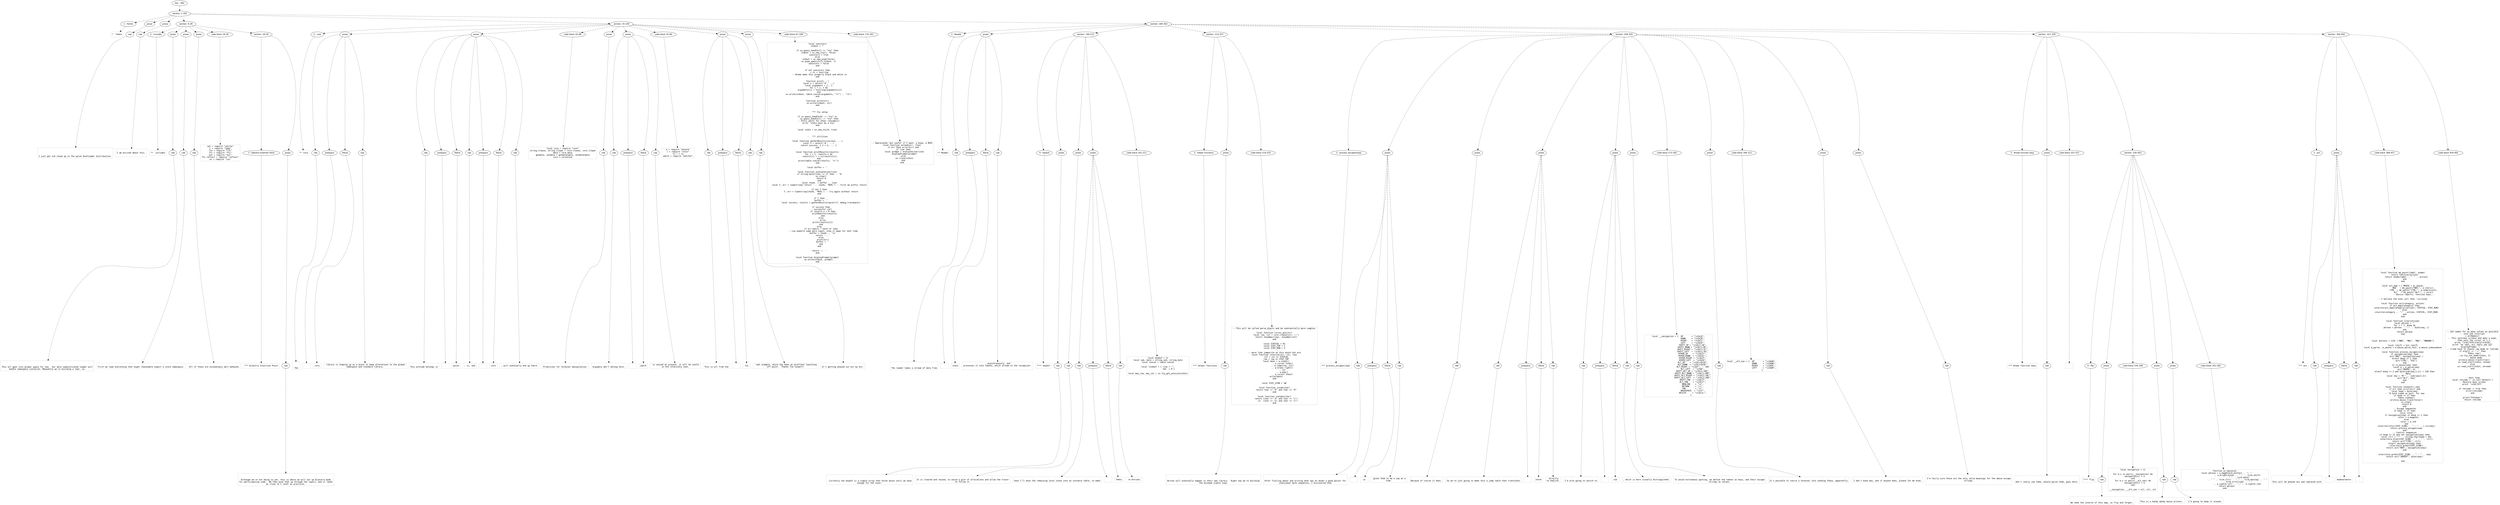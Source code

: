 digraph lpegNode {

node [fontname=Helvetica]
edge [style=dashed]

doc_0 [label="doc - 492"]


doc_0 -> { section_1}
{rank=same; section_1}

section_1 [label="section: 1-183"]


// END RANK doc_0

section_1 -> { header_2 prose_3 prose_4 section_5 section_6 section_7}
{rank=same; header_2 prose_3 prose_4 section_5 section_6 section_7}

header_2 [label="1 : Femto"]

prose_3 [label="prose"]

prose_4 [label="prose"]

section_5 [label="section: 9-28"]

section_6 [label="section: 35-183"]

section_7 [label="section: 184-363"]


// END RANK section_1

header_2 -> leaf_8
leaf_8  [color=Gray,shape=rectangle,fontname=Inconsolata,label="*  Femto"]
// END RANK header_2

prose_3 -> { raw_9}
{rank=same; raw_9}

raw_9 [label="raw"]


// END RANK prose_3

raw_9 -> leaf_10
leaf_10  [color=Gray,shape=rectangle,fontname=Inconsolata,label="


I just got orb stood up in the pylon bootloader distribution.
"]
// END RANK raw_9

prose_4 -> { raw_11}
{rank=same; raw_11}

raw_11 [label="raw"]


// END RANK prose_4

raw_11 -> leaf_12
leaf_12  [color=Gray,shape=rectangle,fontname=Inconsolata,label="
I am excited about this.

"]
// END RANK raw_11

section_5 -> { header_13 prose_14 prose_15 prose_16 codeblock_17 section_18}
{rank=same; header_13 prose_14 prose_15 prose_16 codeblock_17 section_18}

header_13 [label="2 : includes"]

prose_14 [label="prose"]

prose_15 [label="prose"]

prose_16 [label="prose"]

codeblock_17 [label="code block 18-26"]

section_18 [label="section: 29-34"]


// END RANK section_5

header_13 -> leaf_19
leaf_19  [color=Gray,shape=rectangle,fontname=Inconsolata,label="**  includes"]
// END RANK header_13

prose_14 -> { raw_20}
{rank=same; raw_20}

raw_20 [label="raw"]


// END RANK prose_14

raw_20 -> leaf_21
leaf_21  [color=Gray,shape=rectangle,fontname=Inconsolata,label="

This all goes into global space for now.  Our more sophisticated loader will
handle namespace isolation. Meanwhile we're building a repl, so.
"]
// END RANK raw_20

prose_15 -> { raw_22}
{rank=same; raw_22}

raw_22 [label="raw"]


// END RANK prose_15

raw_22 -> leaf_23
leaf_23  [color=Gray,shape=rectangle,fontname=Inconsolata,label="
First we load everything that might reasonable expect a stock namespace.
"]
// END RANK raw_22

prose_16 -> { raw_24}
{rank=same; raw_24}

raw_24 [label="raw"]


// END RANK prose_16

raw_24 -> leaf_25
leaf_25  [color=Gray,shape=rectangle,fontname=Inconsolata,label="
All of these are exceedingly well-behaved.
"]
// END RANK raw_24

codeblock_17 -> leaf_26
leaf_26  [color=Gray,shape=rectangle,fontname=Inconsolata,label="sql = require \"sqlite\"
L = require \"lpeg\"
lfs = require \"lfs\"
ffi = require \"ffi\"
bit = require \"bit\"
ffi.reflect = require \"reflect\"
uv = require \"luv\""]
// END RANK codeblock_17

section_18 -> { header_27 prose_28}
{rank=same; header_27 prose_28}

header_27 [label="3 : Djikstra Insertion Point"]

prose_28 [label="prose"]


// END RANK section_18

header_27 -> leaf_29
leaf_29  [color=Gray,shape=rectangle,fontname=Inconsolata,label="*** Djikstra Insertion Point"]
// END RANK header_27

prose_28 -> { raw_30}
{rank=same; raw_30}

raw_30 [label="raw"]


// END RANK prose_28

raw_30 -> leaf_31
leaf_31  [color=Gray,shape=rectangle,fontname=Inconsolata,label="

Although we're not doing so yet, this is where we will set up Djikstra mode
for participating code.  We then push that up through the layers, and it lands
as close to C level as practical.
"]
// END RANK raw_30

section_6 -> { header_32 prose_33 prose_34 codeblock_35 prose_36 prose_37 codeblock_38 prose_39 prose_40 codeblock_41 codeblock_42}
{rank=same; header_32 prose_33 prose_34 codeblock_35 prose_36 prose_37 codeblock_38 prose_39 prose_40 codeblock_41 codeblock_42}

header_32 [label="2 : core"]

prose_33 [label="prose"]

prose_34 [label="prose"]

codeblock_35 [label="code block 42-48"]

prose_36 [label="prose"]

prose_37 [label="prose"]

codeblock_38 [label="code block 55-60"]

prose_39 [label="prose"]

prose_40 [label="prose"]

codeblock_41 [label="code block 67-168"]

codeblock_42 [label="code block 170-181"]


// END RANK section_6

header_32 -> leaf_43
leaf_43  [color=Gray,shape=rectangle,fontname=Inconsolata,label="** core"]
// END RANK header_32

prose_33 -> { raw_44 prespace_45 literal_46 raw_47}
{rank=same; raw_44 prespace_45 literal_46 raw_47}

raw_44 [label="raw"]

prespace_45 [label="prespace"]

literal_46 [label="literal"]

raw_47 [label="raw"]


// END RANK prose_33

raw_44 -> leaf_48
leaf_48  [color=Gray,shape=rectangle,fontname=Inconsolata,label="

The"]
// END RANK raw_44

prespace_45 -> leaf_49
leaf_49  [color=Gray,shape=rectangle,fontname=Inconsolata,label=" "]
// END RANK prespace_45

literal_46 -> leaf_50
leaf_50  [color=Gray,shape=rectangle,fontname=Inconsolata,label="core"]
// END RANK literal_46

raw_47 -> leaf_51
leaf_51  [color=Gray,shape=rectangle,fontname=Inconsolata,label=" library is shaping up as a place to keep alterations to the global
namespace and standard library.
"]
// END RANK raw_47

prose_34 -> { raw_52 prespace_53 literal_54 raw_55 prespace_56 literal_57 raw_58}
{rank=same; raw_52 prespace_53 literal_54 raw_55 prespace_56 literal_57 raw_58}

raw_52 [label="raw"]

prespace_53 [label="prespace"]

literal_54 [label="literal"]

raw_55 [label="raw"]

prespace_56 [label="prespace"]

literal_57 [label="literal"]

raw_58 [label="raw"]


// END RANK prose_34

raw_52 -> leaf_59
leaf_59  [color=Gray,shape=rectangle,fontname=Inconsolata,label="
This prelude belongs in"]
// END RANK raw_52

prespace_53 -> leaf_60
leaf_60  [color=Gray,shape=rectangle,fontname=Inconsolata,label=" "]
// END RANK prespace_53

literal_54 -> leaf_61
leaf_61  [color=Gray,shape=rectangle,fontname=Inconsolata,label="pylon"]
// END RANK literal_54

raw_55 -> leaf_62
leaf_62  [color=Gray,shape=rectangle,fontname=Inconsolata,label="; it, and"]
// END RANK raw_55

prespace_56 -> leaf_63
leaf_63  [color=Gray,shape=rectangle,fontname=Inconsolata,label=" "]
// END RANK prespace_56

literal_57 -> leaf_64
leaf_64  [color=Gray,shape=rectangle,fontname=Inconsolata,label="core"]
// END RANK literal_57

raw_58 -> leaf_65
leaf_65  [color=Gray,shape=rectangle,fontname=Inconsolata,label=", will eventually end up there.
"]
// END RANK raw_58

codeblock_35 -> leaf_66
leaf_66  [color=Gray,shape=rectangle,fontname=Inconsolata,label="local core = require \"core\"
string.cleave, string.litpat = core.cleave, core.litpat
meta = core.meta
getmeta, setmeta = getmetatable, setmetatable
coro = coroutine"]
// END RANK codeblock_35

prose_36 -> { raw_67}
{rank=same; raw_67}

raw_67 [label="raw"]


// END RANK prose_36

raw_67 -> leaf_68
leaf_68  [color=Gray,shape=rectangle,fontname=Inconsolata,label="
Primitives for terminal manipulation.
"]
// END RANK raw_67

prose_37 -> { raw_69 prespace_70 literal_71 raw_72}
{rank=same; raw_69 prespace_70 literal_71 raw_72}

raw_69 [label="raw"]

prespace_70 [label="prespace"]

literal_71 [label="literal"]

raw_72 [label="raw"]


// END RANK prose_37

raw_69 -> leaf_73
leaf_73  [color=Gray,shape=rectangle,fontname=Inconsolata,label="
Arguably don't belong here."]
// END RANK raw_69

prespace_70 -> leaf_74
leaf_74  [color=Gray,shape=rectangle,fontname=Inconsolata,label=" "]
// END RANK prespace_70

literal_71 -> leaf_75
leaf_75  [color=Gray,shape=rectangle,fontname=Inconsolata,label="watch"]
// END RANK literal_71

raw_72 -> leaf_76
leaf_76  [color=Gray,shape=rectangle,fontname=Inconsolata,label=" is unused at present, it will be useful
in Orb relatively soon.
"]
// END RANK raw_72

codeblock_38 -> leaf_77
leaf_77  [color=Gray,shape=rectangle,fontname=Inconsolata,label="a = require \"anterm\"
c = require \"color\"
ts = c.ts
watch = require \"watcher\""]
// END RANK codeblock_38

prose_39 -> { raw_78 prespace_79 literal_80 raw_81}
{rank=same; raw_78 prespace_79 literal_80 raw_81}

raw_78 [label="raw"]

prespace_79 [label="prespace"]

literal_80 [label="literal"]

raw_81 [label="raw"]


// END RANK prose_39

raw_78 -> leaf_82
leaf_82  [color=Gray,shape=rectangle,fontname=Inconsolata,label="
This is all from the"]
// END RANK raw_78

prespace_79 -> leaf_83
leaf_83  [color=Gray,shape=rectangle,fontname=Inconsolata,label=" "]
// END RANK prespace_79

literal_80 -> leaf_84
leaf_84  [color=Gray,shape=rectangle,fontname=Inconsolata,label="luv"]
// END RANK literal_80

raw_81 -> leaf_85
leaf_85  [color=Gray,shape=rectangle,fontname=Inconsolata,label=" repl example, which has been an excellent launching
off point.  Thanks Tim Caswell!
"]
// END RANK raw_81

prose_40 -> { raw_86}
{rank=same; raw_86}

raw_86 [label="raw"]


// END RANK prose_40

raw_86 -> leaf_87
leaf_87  [color=Gray,shape=rectangle,fontname=Inconsolata,label="
It's getting phased out bit by bit.
"]
// END RANK raw_86

codeblock_41 -> leaf_88
leaf_88  [color=Gray,shape=rectangle,fontname=Inconsolata,label="local usecolors
stdout = \"\"

if uv.guess_handle(1) == \"tty\" then
  stdout = uv.new_tty(1, false)
  usecolors = true
else
  stdout = uv.new_pipe(false)
  uv.pipe_open(utils.stdout, 1)
  usecolors = false
end

if not usecolors then
   c.ts = tostring
   -- #todo make this properly black and white ts
end

function print(...)
  local n = select('#', ...)
  local arguments = {...}
  for i = 1, n do
    arguments[i] = tostring(arguments[i])
  end
  uv.write(stdout, table.concat(arguments, \"\\t\") .. \"\\n\")
end

function write(str)
   uv.write(stdout, str)
end


--  *** tty setup

if uv.guess_handle(0) ~= \"tty\" or
   uv.guess_handle(1) ~= \"tty\" then
  -- Entry point for other consumers!
  error \"stdio must be a tty\"
end

local stdin = uv.new_tty(0, true)


--  *** utilities

local function gatherResults(success, ...)
  local n = select('#', ...)
  return success, { n = n, ... }
end

local function printResults(results)
  for i = 1, results.n do
    results[i] = c.ts(results[i])
  end
  print(table.concat(results, '\\t'))
end

local buffer = ''

local function evaluateLine(line)
   if string.byte(line) == 17 then -- ^Q
      uv.stop()
      return 0
   end
   local chunk  = buffer .. line
   local f, err = loadstring('return ' .. chunk, 'REPL') -- first we prefix return

   if not f then
      f, err = loadstring(chunk, 'REPL') -- try again without return
   end

   if f then
      buffer = ''
      local success, results = gatherResults(xpcall(f, debug.traceback))

      if success then
      -- successful call
         if results.n > 0 then
            printResults(results)
         end
      else
      -- error
         print(results[1])
      end
   else
      if err:match \"'<eof>'$\" then
         -- Lua expects some more input; stow it away for next time
         buffer = chunk .. '\\n'
         return '...'
      else
         print(err)
         buffer = ''
      end
   end

   return '👉  '
end

local function displayPrompt(prompt)
  uv.write(stdout, prompt)
end"]
// END RANK codeblock_41

codeblock_42 -> leaf_89
leaf_89  [color=Gray,shape=rectangle,fontname=Inconsolata,label="-- Deprecated, but useful if I want, y'know, a REPL
local function onread(err, line)
  if err then error(err) end
  if line then
    local prompt = evaluateLine(line)
    displayPrompt(prompt)
  else
    uv.close(stdin)
  end
end"]
// END RANK codeblock_42

section_7 -> { header_90 prose_91 section_92 section_93 section_94 section_95 section_96}
{rank=same; header_90 prose_91 section_92 section_93 section_94 section_95 section_96}

header_90 [label="2 : Reader"]

prose_91 [label="prose"]

section_92 [label="section: 190-213"]

section_93 [label="section: 214-257"]

section_94 [label="section: 258-320"]

section_95 [label="section: 321-329"]

section_96 [label="section: 364-492"]


// END RANK section_7

header_90 -> leaf_97
leaf_97  [color=Gray,shape=rectangle,fontname=Inconsolata,label="** Reader"]
// END RANK header_90

prose_91 -> { raw_98 prespace_99 literal_100 raw_101}
{rank=same; raw_98 prespace_99 literal_100 raw_101}

raw_98 [label="raw"]

prespace_99 [label="prespace"]

literal_100 [label="literal"]

raw_101 [label="raw"]


// END RANK prose_91

raw_98 -> leaf_102
leaf_102  [color=Gray,shape=rectangle,fontname=Inconsolata,label="

The reader takes a stream of data from"]
// END RANK raw_98

prespace_99 -> leaf_103
leaf_103  [color=Gray,shape=rectangle,fontname=Inconsolata,label=" "]
// END RANK prespace_99

literal_100 -> leaf_104
leaf_104  [color=Gray,shape=rectangle,fontname=Inconsolata,label="stdin"]
// END RANK literal_100

raw_101 -> leaf_105
leaf_105  [color=Gray,shape=rectangle,fontname=Inconsolata,label=", asynchronously, and
processes it into tokens, which stream to the recognizer.

"]
// END RANK raw_101

section_92 -> { header_106 prose_107 prose_108 prose_109 codeblock_110}
{rank=same; header_106 prose_107 prose_108 prose_109 codeblock_110}

header_106 [label="4 : keybuf"]

prose_107 [label="prose"]

prose_108 [label="prose"]

prose_109 [label="prose"]

codeblock_110 [label="code block 201-211"]


// END RANK section_92

header_106 -> leaf_111
leaf_111  [color=Gray,shape=rectangle,fontname=Inconsolata,label="**** keybuf"]
// END RANK header_106

prose_107 -> { raw_112}
{rank=same; raw_112}

raw_112 [label="raw"]


// END RANK prose_107

raw_112 -> leaf_113
leaf_113  [color=Gray,shape=rectangle,fontname=Inconsolata,label="

 Currently the keybuf is a simple array that holds bytes until we have
enough for the lexer.
"]
// END RANK raw_112

prose_108 -> { raw_114}
{rank=same; raw_114}

raw_114 [label="raw"]


// END RANK prose_108

raw_114 -> leaf_115
leaf_115  [color=Gray,shape=rectangle,fontname=Inconsolata,label="
It is cleared and reused, to avoid a glut of allocations and allow the tracer
to follow it.
"]
// END RANK raw_114

prose_109 -> { raw_116 prespace_117 literal_118 raw_119}
{rank=same; raw_116 prespace_117 literal_118 raw_119}

raw_116 [label="raw"]

prespace_117 [label="prespace"]

literal_118 [label="literal"]

raw_119 [label="raw"]


// END RANK prose_109

raw_116 -> leaf_120
leaf_120  [color=Gray,shape=rectangle,fontname=Inconsolata,label="
Soon I'll move the remaining local state into an instance table, to make"]
// END RANK raw_116

prespace_117 -> leaf_121
leaf_121  [color=Gray,shape=rectangle,fontname=Inconsolata,label=""]
// END RANK prespace_117

literal_118 -> leaf_122
leaf_122  [color=Gray,shape=rectangle,fontname=Inconsolata,label="femto"]
// END RANK literal_118

raw_119 -> leaf_123
leaf_123  [color=Gray,shape=rectangle,fontname=Inconsolata,label=" re-entrant.
"]
// END RANK raw_119

codeblock_110 -> leaf_124
leaf_124  [color=Gray,shape=rectangle,fontname=Inconsolata,label="local keybuf = {}
local sub, byte = string.sub, string.byte
local concat = table.concat

local linebuf = { line = \"\",
                  ndx  = 0 }

local max_row, mac_col = uv.tty_get_winsize(stdin)
"]
// END RANK codeblock_110

section_93 -> { header_125 prose_126 codeblock_127}
{rank=same; header_125 prose_126 codeblock_127}

header_125 [label="3 : helper functions"]

prose_126 [label="prose"]

codeblock_127 [label="code block 219-255"]


// END RANK section_93

header_125 -> leaf_128
leaf_128  [color=Gray,shape=rectangle,fontname=Inconsolata,label="*** helper functions"]
// END RANK header_125

prose_126 -> { raw_129}
{rank=same; raw_129}

raw_129 [label="raw"]


// END RANK prose_126

raw_129 -> leaf_130
leaf_130  [color=Gray,shape=rectangle,fontname=Inconsolata,label="

Writes will eventually happen in their own library.  Right now we're building
the minimum viable loop.
"]
// END RANK raw_129

codeblock_127 -> leaf_131
leaf_131  [color=Gray,shape=rectangle,fontname=Inconsolata,label="-- This will be called parse_digits and be substantially more complex.
--
local function cursor_pos(str)
   local row, col = core.cleave(str, \";\")
   return tonumber(row), tonumber(col)
end

local STATCOL = 81
local STAT_TOP = 1
local STAT_RUN = 2

-- more like jumpwrite at this point but w/e
local function colwrite(str, col, row)
   col = col or STATCOL
   row = row or STAT_TOP
   local dash = a.stash()
             .. a.cursor.hide()
             .. a.jump(row, col)
             .. a.erase.right()
             .. str
             .. a.pop()
             .. a.cursor.show()
   write(dash)
end

local STAT_ICON = \"◉\"

local function isnum(char)
   return char >= \"0\" and char <= \"9\"
end

local function isalpha(char)
   return (char >= \"A\" and char <= \"z\")
      or  (char >= \"a\" and char <= \"z\")
end"]
// END RANK codeblock_127

section_94 -> { header_132 prose_133 prose_134 prose_135 prose_136 prose_137 codeblock_138 prose_139 codeblock_140 prose_141 prose_142}
{rank=same; header_132 prose_133 prose_134 prose_135 prose_136 prose_137 codeblock_138 prose_139 codeblock_140 prose_141 prose_142}

header_132 [label="3 : process_escapes(seq)"]

prose_133 [label="prose"]

prose_134 [label="prose"]

prose_135 [label="prose"]

prose_136 [label="prose"]

prose_137 [label="prose"]

codeblock_138 [label="code block 273-302"]

prose_139 [label="prose"]

codeblock_140 [label="code block 306-312"]

prose_141 [label="prose"]

prose_142 [label="prose"]


// END RANK section_94

header_132 -> leaf_143
leaf_143  [color=Gray,shape=rectangle,fontname=Inconsolata,label="*** process_escapes(seq)"]
// END RANK header_132

prose_133 -> { raw_144 prespace_145 literal_146 raw_147}
{rank=same; raw_144 prespace_145 literal_146 raw_147}

raw_144 [label="raw"]

prespace_145 [label="prespace"]

literal_146 [label="literal"]

raw_147 [label="raw"]


// END RANK prose_133

raw_144 -> leaf_148
leaf_148  [color=Gray,shape=rectangle,fontname=Inconsolata,label="

After flailing about and writing what was no doubt a good parser for
individual byte sequences, I discovered that"]
// END RANK raw_144

prespace_145 -> leaf_149
leaf_149  [color=Gray,shape=rectangle,fontname=Inconsolata,label=" "]
// END RANK prespace_145

literal_146 -> leaf_150
leaf_150  [color=Gray,shape=rectangle,fontname=Inconsolata,label="uv"]
// END RANK literal_146

raw_147 -> leaf_151
leaf_151  [color=Gray,shape=rectangle,fontname=Inconsolata,label=" gives them to me a seq at a
time.
"]
// END RANK raw_147

prose_134 -> { raw_152}
{rank=same; raw_152}

raw_152 [label="raw"]


// END RANK prose_134

raw_152 -> leaf_153
leaf_153  [color=Gray,shape=rectangle,fontname=Inconsolata,label="
Because of course it does.
"]
// END RANK raw_152

prose_135 -> { raw_154 prespace_155 literal_156 raw_157}
{rank=same; raw_154 prespace_155 literal_156 raw_157}

raw_154 [label="raw"]

prespace_155 [label="prespace"]

literal_156 [label="literal"]

raw_157 [label="raw"]


// END RANK prose_135

raw_154 -> leaf_158
leaf_158  [color=Gray,shape=rectangle,fontname=Inconsolata,label="
So we're just going to make this a jump table that translates"]
// END RANK raw_154

prespace_155 -> leaf_159
leaf_159  [color=Gray,shape=rectangle,fontname=Inconsolata,label=" "]
// END RANK prespace_155

literal_156 -> leaf_160
leaf_160  [color=Gray,shape=rectangle,fontname=Inconsolata,label="xterm"]
// END RANK literal_156

raw_157 -> leaf_161
leaf_161  [color=Gray,shape=rectangle,fontname=Inconsolata,label=" directly
to english.
"]
// END RANK raw_157

prose_136 -> { raw_162 prespace_163 literal_164 raw_165}
{rank=same; raw_162 prespace_163 literal_164 raw_165}

raw_162 [label="raw"]

prespace_163 [label="prespace"]

literal_164 [label="literal"]

raw_165 [label="raw"]


// END RANK prose_136

raw_162 -> leaf_166
leaf_166  [color=Gray,shape=rectangle,fontname=Inconsolata,label="
I'm also going to switch to"]
// END RANK raw_162

prespace_163 -> leaf_167
leaf_167  [color=Gray,shape=rectangle,fontname=Inconsolata,label=" "]
// END RANK prespace_163

literal_164 -> leaf_168
leaf_168  [color=Gray,shape=rectangle,fontname=Inconsolata,label="x1b"]
// END RANK literal_164

raw_165 -> leaf_169
leaf_169  [color=Gray,shape=rectangle,fontname=Inconsolata,label=", which is more visually distinguished.
"]
// END RANK raw_165

prose_137 -> { raw_170}
{rank=same; raw_170}

raw_170 [label="raw"]


// END RANK prose_137

raw_170 -> leaf_171
leaf_171  [color=Gray,shape=rectangle,fontname=Inconsolata,label="
To avoid extraneous quoting, we define the tokens as keys, and their escape
strings as values."]
// END RANK raw_170

codeblock_138 -> leaf_172
leaf_172  [color=Gray,shape=rectangle,fontname=Inconsolata,label="local __navigation = {  UP       = \"\\x1b[A\",
                        DOWN     = \"\\x1b[B\",
                        RIGHT    = \"\\x1b[C\",
                        LEFT     = \"\\x1b[D\",
                        SHIFT_UP = \"\\x1b[1;2A\",
                        SHIFT_DOWN = \"\\x1b[1;2B\",
                        SHIFT_RIGHT = \"\\x1b[1;2C\",
                        SHIFT_LEFT  = \"\\x1b[1;2D\",
                        HYPER_UP    = \"\\x1b[5~\",
                        HYPER_DOWN  = \"\\x1b[6~\",
                        HYPER_RIGHT = \"\\x1b[F\",
                        HYPER_LEFT  = \"\\x1b[H\",
                        ALT_UP    = \"\\x1b\\x1b[A\",
                        ALT_DOWN  = \"\\x1b\\x1b[B\",
                        ALT_RIGHT = \"\\x1bf\", -- heh
                        ALT_LEFT  = \"\\x1bb\",
                        SHIFT_ALT_UP = \"\\x1b[1;10A\",
                        SHIFT_ALT_DOWN = \"\\x1b[1;10B\",
                        SHIFT_ALT_RIGHT = \"\\x1b[1;10C\",
                        SHIFT_ALT_LEFT  = \"\\x1b[1;10D\",
                        SHIFT_TAB  = \"\\x1b[Z\",
                        ALT_TAB    = \"\\x1b\\t\",
                        NEWLINE    = \"\\n\",
                        RETURN     = \"\\r\",
                        TAB        = \"\\t\",
                        BACKSPACE  = \"\\127\",
                        DELETE     = \"\\x1b[3~\",
                     }"]
// END RANK codeblock_138

prose_139 -> { raw_173}
{rank=same; raw_173}

raw_173 [label="raw"]


// END RANK prose_139

raw_173 -> leaf_174
leaf_174  [color=Gray,shape=rectangle,fontname=Inconsolata,label="
It's possible to coerce a terminal into sending these, apparently:
"]
// END RANK raw_173

codeblock_140 -> leaf_175
leaf_175  [color=Gray,shape=rectangle,fontname=Inconsolata,label="local __alt_nav = {  UP       = \"\\x1bOA\",
                     DOWN     = \"\\x1bOB\",
                     RIGHT    = \"\\x1bOC\",
                     LEFT     = \"\\x1bOD\",
                  }"]
// END RANK codeblock_140

prose_141 -> { raw_176}
{rank=same; raw_176}

raw_176 [label="raw"]


// END RANK prose_141

raw_176 -> leaf_177
leaf_177  [color=Gray,shape=rectangle,fontname=Inconsolata,label="
I don't know why, and if anyone does, please let me know.
"]
// END RANK raw_176

prose_142 -> { raw_178}
{rank=same; raw_178}

raw_178 [label="raw"]


// END RANK prose_142

raw_178 -> leaf_179
leaf_179  [color=Gray,shape=rectangle,fontname=Inconsolata,label="
I'm fairly sure those are the only valid meanings for the above escape
strings.

"]
// END RANK raw_178

section_95 -> { header_180 prose_181 codeblock_182 section_183}
{rank=same; header_180 prose_181 codeblock_182 section_183}

header_180 [label="3 : #todo function keys"]

prose_181 [label="prose"]

codeblock_182 [label="code block 325-327"]

section_183 [label="section: 330-363"]


// END RANK section_95

header_180 -> leaf_184
leaf_184  [color=Gray,shape=rectangle,fontname=Inconsolata,label="*** #todo function keys"]
// END RANK header_180

prose_181 -> { raw_185}
{rank=same; raw_185}

raw_185 [label="raw"]


// END RANK prose_181

raw_185 -> leaf_186
leaf_186  [color=Gray,shape=rectangle,fontname=Inconsolata,label="

Don't really use them, should parse them, goes here:
"]
// END RANK raw_185

codeblock_182 -> leaf_187
leaf_187  [color=Gray,shape=rectangle,fontname=Inconsolata,label=""]
// END RANK codeblock_182

section_183 -> { header_188 prose_189 codeblock_190 prose_191 prose_192 codeblock_193}
{rank=same; header_188 prose_189 codeblock_190 prose_191 prose_192 codeblock_193}

header_188 [label="4 : flip"]

prose_189 [label="prose"]

codeblock_190 [label="code block 334-346"]

prose_191 [label="prose"]

prose_192 [label="prose"]

codeblock_193 [label="code block 352-362"]


// END RANK section_183

header_188 -> leaf_194
leaf_194  [color=Gray,shape=rectangle,fontname=Inconsolata,label="**** flip"]
// END RANK header_188

prose_189 -> { raw_195}
{rank=same; raw_195}

raw_195 [label="raw"]


// END RANK prose_189

raw_195 -> leaf_196
leaf_196  [color=Gray,shape=rectangle,fontname=Inconsolata,label="

We need the inverse of this map, so flip and forget:
"]
// END RANK raw_195

codeblock_190 -> leaf_197
leaf_197  [color=Gray,shape=rectangle,fontname=Inconsolata,label="local navigation = {}

for k,v in pairs(__navigation) do
   navigation[v] = k
end
for k,v in pairs(__alt_nav) do
   navigation[v] = k
end

__navigation, __alt_nav = nil, nil, nil
"]
// END RANK codeblock_190

prose_191 -> { raw_198}
{rank=same; raw_198}

raw_198 [label="raw"]


// END RANK prose_191

raw_198 -> leaf_199
leaf_199  [color=Gray,shape=rectangle,fontname=Inconsolata,label="
This is a handy dandy mouse printer.
"]
// END RANK raw_198

prose_192 -> { raw_200}
{rank=same; raw_200}

raw_200 [label="raw"]


// END RANK prose_192

raw_200 -> leaf_201
leaf_201  [color=Gray,shape=rectangle,fontname=Inconsolata,label="
I'm going to keep it around.
"]
// END RANK raw_200

codeblock_193 -> leaf_202
leaf_202  [color=Gray,shape=rectangle,fontname=Inconsolata,label="function pr_mouse(m)
   local phrase = a.magenta(m.button) .. \": \"
                     .. a.bright(kind) .. \" \" .. ts(m.shift)
                     .. \" \" .. ts(m.meta)
                     .. \" \" .. ts(m.ctrl) .. \" \" .. ts(m.moving) .. \" \"
                     .. ts(m.scrolling) .. \" \"
                     .. a.cyan(m.col) .. \",\" .. a.cyan(m.row)
   return phrase
end"]
// END RANK codeblock_193

section_96 -> { header_203 prose_204 codeblock_205 codeblock_206}
{rank=same; header_203 prose_204 codeblock_205 codeblock_206}

header_203 [label="3 : act"]

prose_204 [label="prose"]

codeblock_205 [label="code block 368-457"]

codeblock_206 [label="code block 459-492"]


// END RANK section_96

header_203 -> leaf_207
leaf_207  [color=Gray,shape=rectangle,fontname=Inconsolata,label="*** act"]
// END RANK header_203

prose_204 -> { raw_208 prespace_209 literal_210 raw_211}
{rank=same; raw_208 prespace_209 literal_210 raw_211}

raw_208 [label="raw"]

prespace_209 [label="prespace"]

literal_210 [label="literal"]

raw_211 [label="raw"]


// END RANK prose_204

raw_208 -> leaf_212
leaf_212  [color=Gray,shape=rectangle,fontname=Inconsolata,label="

This will be phased out and replaced with"]
// END RANK raw_208

prespace_209 -> leaf_213
leaf_213  [color=Gray,shape=rectangle,fontname=Inconsolata,label=" "]
// END RANK prespace_209

literal_210 -> leaf_214
leaf_214  [color=Gray,shape=rectangle,fontname=Inconsolata,label="modeselektor"]
// END RANK literal_210

raw_211 -> leaf_215
leaf_215  [color=Gray,shape=rectangle,fontname=Inconsolata,label=".
"]
// END RANK raw_211

codeblock_205 -> leaf_216
leaf_216  [color=Gray,shape=rectangle,fontname=Inconsolata,label="
local function mk_paint(label, shade)
   return function(action)
      return shade(label .. \" \" .. action)
   end
end

local act_map = { MOUSE = pr_mouse,
                  NAV   = mk_paint(\"NAV:\", a.italic),
                  CTRL  = mk_paint(\"CTRL:\", a.underscore),
                  ALT   = mk_paint(\"ALT:\", c.coro)}
                  -- Device reports, function keys...

-- I believe the kids call that 'currying'

local function act(category, action)
   if act_map[category] then
      colwrite(act_map[category](action), STATCOL, STAT_RUN)
   else
      colwrite(category .. \":\" ..action, STATCOL, STAT_RUN)
   end
end

local function litprint(seq)
   local phrase = \"\"
   for i = 1, #seq do
      phrase = phrase .. \":\" .. byte(seq, i)
   end
   return phrase
end


local buttons = {[0] =\"MB0\", \"MB1\", \"MB2\", \"MBNONE\"}

local rshift = bit.rshift
local m_parse, is_mouse = a.mouse.parse_fast, a.mouse.ismousemove

local function process_escapes(seq)
   if navigation[seq] then
      act(\"NAV\", navigation[seq] )
   elseif #seq == 1 then
      act(\"CTRL\", \"ESC\")
   end
   if is_mouse(seq) then
      local m = m_parse(seq)
      act(\"MOUSE\", m)
   elseif #seq == 2 and byte(sub(seq,2,2)) < 128 then
      -- Meta
      local key = \"M-\" .. sub(seq(2,2))
      act(\"ALT\", key)
   end
end

local function onseq(err,seq)
   if err then error(err) end
   local head = byte(seq)
   -- ^Q hard coded as quit, for now
   if head == 17 then
      femto.cooked()
      write(a.mouse.track(false))
      uv.stop()
      return 0
   end
   -- Escape sequences
   if head == 27 then
      local color
      if navigation[seq] or #seq == 1 then
         color = a.magenta
      else
         color = a.red
      end
      colwrite(color(STAT_ICON) .. \" : \" .. c.ts(seq))
      return process_escapes(seq)
   end
   -- Control sequences
   if head <= 31 and not navigation[seq] then
      local ctrl = \"^\" .. string.char(head + 64)
      colwrite(a.blue(STAT_ICON) .. \" : \" .. ctrl)
      return act(\"CTRL\", ctrl)
   elseif navigation[seq] then
      colwrite(a.green(STAT_ICON))
      return act(\"NAV\", navigation[seq])
   end

   colwrite(a.green(STAT_ICON) .. \" : \" .. seq)
   return act(\"INSERT\", byte(seq))

end"]
// END RANK codeblock_205

codeblock_206 -> leaf_217
leaf_217  [color=Gray,shape=rectangle,fontname=Inconsolata,label="-- Get names for as many values as possible
-- into the colorizer
c.allNames()
-- This switches screens and does a wipe,
-- then puts the cursor at 1,1.
write \"\\x1b[?47h\\x1b[2J\\x1b[H\"
print \"an repl, plz reply uwu 👀\"
displayPrompt '👉  '
-- Crude hack to choose raw mode at runtime
if arg[1] == \"-r\" then
   femto.raw()
   --uv.tty_set_mode(stdin, 2)
   -- mouse mode
   write(a.mouse.track(true))
   uv.read_start(stdin, onseq)
else
   uv.read_start(stdin, onread)
end



-- main loop
local retcode =  uv.run('default')
-- Restore main screen
print '\\x1b[?47l'

if retcode ~= true then
   error(retcode)
end

print(\"kthxbye\")
return retcode"]
// END RANK codeblock_206


}
